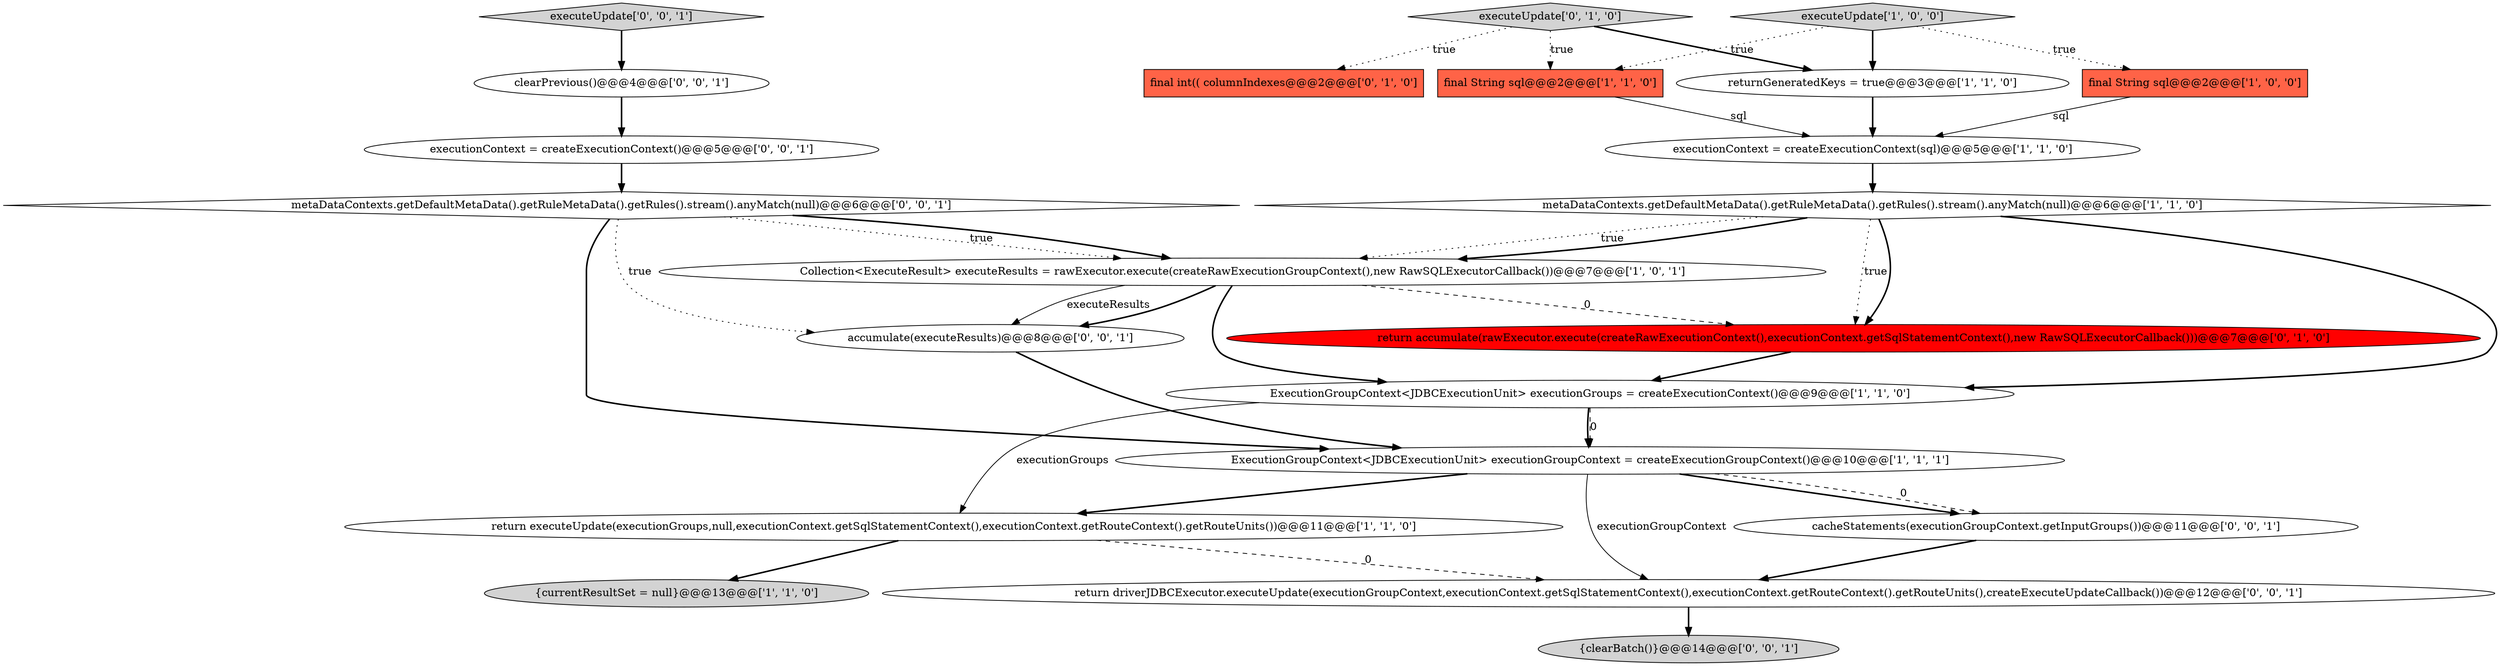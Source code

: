 digraph {
17 [style = filled, label = "cacheStatements(executionGroupContext.getInputGroups())@@@11@@@['0', '0', '1']", fillcolor = white, shape = ellipse image = "AAA0AAABBB3BBB"];
1 [style = filled, label = "returnGeneratedKeys = true@@@3@@@['1', '1', '0']", fillcolor = white, shape = ellipse image = "AAA0AAABBB1BBB"];
8 [style = filled, label = "final String sql@@@2@@@['1', '0', '0']", fillcolor = tomato, shape = box image = "AAA0AAABBB1BBB"];
15 [style = filled, label = "clearPrevious()@@@4@@@['0', '0', '1']", fillcolor = white, shape = ellipse image = "AAA0AAABBB3BBB"];
10 [style = filled, label = "metaDataContexts.getDefaultMetaData().getRuleMetaData().getRules().stream().anyMatch(null)@@@6@@@['1', '1', '0']", fillcolor = white, shape = diamond image = "AAA0AAABBB1BBB"];
4 [style = filled, label = "ExecutionGroupContext<JDBCExecutionUnit> executionGroups = createExecutionContext()@@@9@@@['1', '1', '0']", fillcolor = white, shape = ellipse image = "AAA0AAABBB1BBB"];
9 [style = filled, label = "final String sql@@@2@@@['1', '1', '0']", fillcolor = tomato, shape = box image = "AAA0AAABBB1BBB"];
13 [style = filled, label = "final int(( columnIndexes@@@2@@@['0', '1', '0']", fillcolor = tomato, shape = box image = "AAA0AAABBB2BBB"];
2 [style = filled, label = "ExecutionGroupContext<JDBCExecutionUnit> executionGroupContext = createExecutionGroupContext()@@@10@@@['1', '1', '1']", fillcolor = white, shape = ellipse image = "AAA0AAABBB1BBB"];
11 [style = filled, label = "executeUpdate['0', '1', '0']", fillcolor = lightgray, shape = diamond image = "AAA0AAABBB2BBB"];
18 [style = filled, label = "return driverJDBCExecutor.executeUpdate(executionGroupContext,executionContext.getSqlStatementContext(),executionContext.getRouteContext().getRouteUnits(),createExecuteUpdateCallback())@@@12@@@['0', '0', '1']", fillcolor = white, shape = ellipse image = "AAA0AAABBB3BBB"];
19 [style = filled, label = "{clearBatch()}@@@14@@@['0', '0', '1']", fillcolor = lightgray, shape = ellipse image = "AAA0AAABBB3BBB"];
0 [style = filled, label = "{currentResultSet = null}@@@13@@@['1', '1', '0']", fillcolor = lightgray, shape = ellipse image = "AAA0AAABBB1BBB"];
5 [style = filled, label = "Collection<ExecuteResult> executeResults = rawExecutor.execute(createRawExecutionGroupContext(),new RawSQLExecutorCallback())@@@7@@@['1', '0', '1']", fillcolor = white, shape = ellipse image = "AAA0AAABBB1BBB"];
16 [style = filled, label = "executionContext = createExecutionContext()@@@5@@@['0', '0', '1']", fillcolor = white, shape = ellipse image = "AAA0AAABBB3BBB"];
3 [style = filled, label = "executeUpdate['1', '0', '0']", fillcolor = lightgray, shape = diamond image = "AAA0AAABBB1BBB"];
12 [style = filled, label = "return accumulate(rawExecutor.execute(createRawExecutionContext(),executionContext.getSqlStatementContext(),new RawSQLExecutorCallback()))@@@7@@@['0', '1', '0']", fillcolor = red, shape = ellipse image = "AAA1AAABBB2BBB"];
21 [style = filled, label = "accumulate(executeResults)@@@8@@@['0', '0', '1']", fillcolor = white, shape = ellipse image = "AAA0AAABBB3BBB"];
6 [style = filled, label = "return executeUpdate(executionGroups,null,executionContext.getSqlStatementContext(),executionContext.getRouteContext().getRouteUnits())@@@11@@@['1', '1', '0']", fillcolor = white, shape = ellipse image = "AAA0AAABBB1BBB"];
14 [style = filled, label = "metaDataContexts.getDefaultMetaData().getRuleMetaData().getRules().stream().anyMatch(null)@@@6@@@['0', '0', '1']", fillcolor = white, shape = diamond image = "AAA0AAABBB3BBB"];
20 [style = filled, label = "executeUpdate['0', '0', '1']", fillcolor = lightgray, shape = diamond image = "AAA0AAABBB3BBB"];
7 [style = filled, label = "executionContext = createExecutionContext(sql)@@@5@@@['1', '1', '0']", fillcolor = white, shape = ellipse image = "AAA0AAABBB1BBB"];
2->17 [style = bold, label=""];
5->21 [style = solid, label="executeResults"];
10->12 [style = dotted, label="true"];
5->12 [style = dashed, label="0"];
3->1 [style = bold, label=""];
7->10 [style = bold, label=""];
11->1 [style = bold, label=""];
2->6 [style = bold, label=""];
18->19 [style = bold, label=""];
4->6 [style = solid, label="executionGroups"];
11->9 [style = dotted, label="true"];
6->0 [style = bold, label=""];
4->2 [style = bold, label=""];
11->13 [style = dotted, label="true"];
3->9 [style = dotted, label="true"];
15->16 [style = bold, label=""];
10->5 [style = dotted, label="true"];
2->17 [style = dashed, label="0"];
1->7 [style = bold, label=""];
21->2 [style = bold, label=""];
6->18 [style = dashed, label="0"];
5->21 [style = bold, label=""];
14->21 [style = dotted, label="true"];
14->5 [style = dotted, label="true"];
10->5 [style = bold, label=""];
2->18 [style = solid, label="executionGroupContext"];
12->4 [style = bold, label=""];
10->12 [style = bold, label=""];
4->2 [style = dashed, label="0"];
5->4 [style = bold, label=""];
10->4 [style = bold, label=""];
9->7 [style = solid, label="sql"];
16->14 [style = bold, label=""];
14->2 [style = bold, label=""];
3->8 [style = dotted, label="true"];
20->15 [style = bold, label=""];
17->18 [style = bold, label=""];
8->7 [style = solid, label="sql"];
14->5 [style = bold, label=""];
}
